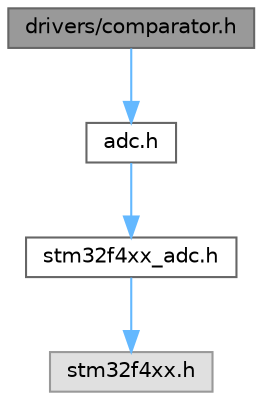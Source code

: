 digraph "drivers/comparator.h"
{
 // LATEX_PDF_SIZE
  bgcolor="transparent";
  edge [fontname=Helvetica,fontsize=10,labelfontname=Helvetica,labelfontsize=10];
  node [fontname=Helvetica,fontsize=10,shape=box,height=0.2,width=0.4];
  Node1 [id="Node000001",label="drivers/comparator.h",height=0.2,width=0.4,color="gray40", fillcolor="grey60", style="filled", fontcolor="black",tooltip="Exposes functions of an internal comparator."];
  Node1 -> Node2 [id="edge4_Node000001_Node000002",color="steelblue1",style="solid",tooltip=" "];
  Node2 [id="Node000002",label="adc.h",height=0.2,width=0.4,color="grey40", fillcolor="white", style="filled",URL="$adc_8h.html",tooltip="Internal analogue to digital converter (ADC) controller."];
  Node2 -> Node3 [id="edge5_Node000002_Node000003",color="steelblue1",style="solid",tooltip=" "];
  Node3 [id="Node000003",label="stm32f4xx_adc.h",height=0.2,width=0.4,color="grey40", fillcolor="white", style="filled",URL="$stm32f4xx__adc_8h.html",tooltip="This file contains all the functions prototypes for the ADC firmware library."];
  Node3 -> Node4 [id="edge6_Node000003_Node000004",color="steelblue1",style="solid",tooltip=" "];
  Node4 [id="Node000004",label="stm32f4xx.h",height=0.2,width=0.4,color="grey60", fillcolor="#E0E0E0", style="filled",tooltip=" "];
}
